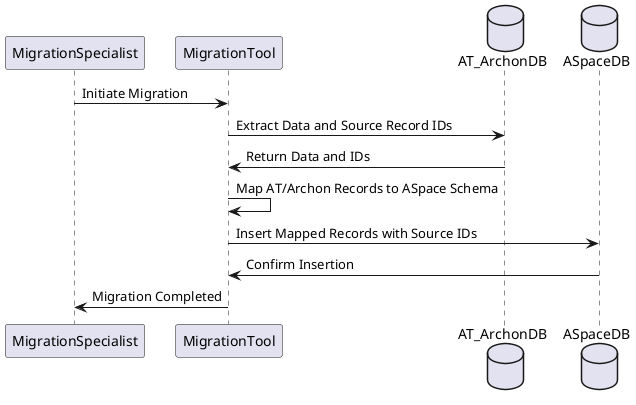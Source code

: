 @startuml
participant MigrationSpecialist as MS
participant MigrationTool as MT
database AT_ArchonDB as ATDB
database ASpaceDB as ASDB

MS -> MT : Initiate Migration
MT -> ATDB : Extract Data and Source Record IDs
ATDB -> MT : Return Data and IDs
MT -> MT : Map AT/Archon Records to ASpace Schema
MT -> ASDB : Insert Mapped Records with Source IDs
ASDB -> MT : Confirm Insertion
MT -> MS : Migration Completed

@enduml